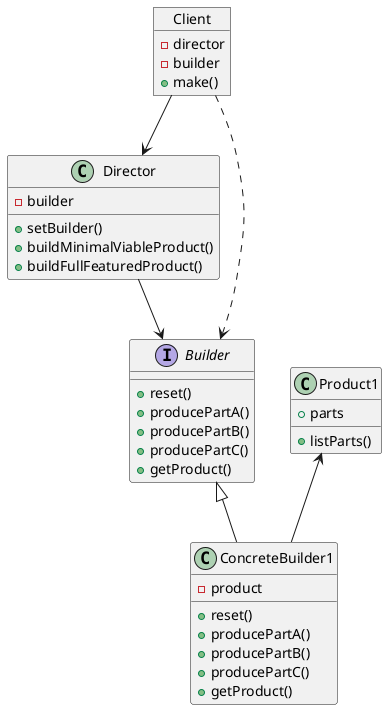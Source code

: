 @startuml Builder

object Client {
    -director
    -builder
    +make()
}

class Director {
    -builder
    +setBuilder()
    +buildMinimalViableProduct()
    +buildFullFeaturedProduct()
}

interface Builder {
    +reset()
    +producePartA()
    +producePartB()
    +producePartC()
    +getProduct()
}

class Product1 {
    +parts
    +listParts()
}

class ConcreteBuilder1 {
    -product
    +reset()
    +producePartA()
    +producePartB()
    +producePartC()
    +getProduct()
}

Client --> Director
Client ..> Builder
Director --> Builder
Builder <|-- ConcreteBuilder1
Product1 <-- ConcreteBuilder1
@enduml
